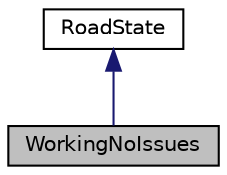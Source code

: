 digraph "WorkingNoIssues"
{
 // LATEX_PDF_SIZE
  edge [fontname="Helvetica",fontsize="10",labelfontname="Helvetica",labelfontsize="10"];
  node [fontname="Helvetica",fontsize="10",shape=record];
  Node1 [label="WorkingNoIssues",height=0.2,width=0.4,color="black", fillcolor="grey75", style="filled", fontcolor="black",tooltip="Represents a road state indicating that the road is operational without any issues."];
  Node2 -> Node1 [dir="back",color="midnightblue",fontsize="10",style="solid",fontname="Helvetica"];
  Node2 [label="RoadState",height=0.2,width=0.4,color="black", fillcolor="white", style="filled",URL="$classRoadState.html",tooltip=" "];
}
